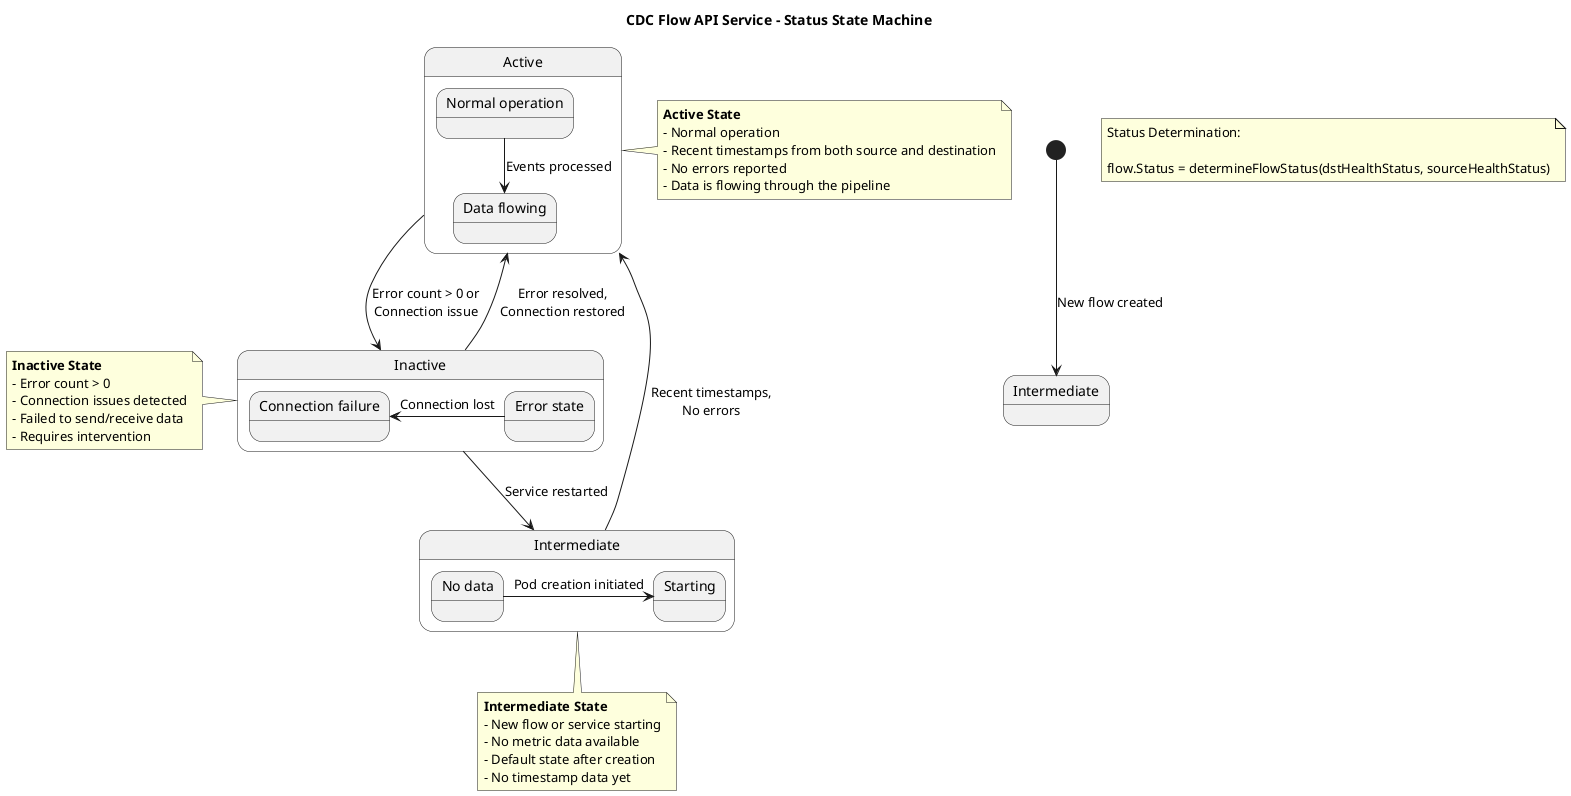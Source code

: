 @startuml CDC_Flow_API_Status_State_Machine

' Title
title CDC Flow API Service - Status State Machine

' Define states
[*] --> Intermediate : New flow created

state "Intermediate" as interm {
  state "No data" as no_data
  state "Starting" as starting
  
  no_data -right-> starting : Pod creation initiated
}

state "Active" as active {
  state "Normal operation" as normal
  state "Data flowing" as flowing
  
  normal -down-> flowing : Events processed
}

state "Inactive" as inactive {
  state "Error state" as error
  state "Connection failure" as conn_fail
  
  error -left-> conn_fail : Connection lost
}

' Define transitions
interm --> active : Recent timestamps,\nNo errors
active --> inactive : Error count > 0 or\nConnection issue
inactive --> active : Error resolved,\nConnection restored
inactive --> interm : Service restarted

' Define notes
note bottom of interm
  <b>Intermediate State</b>
  - New flow or service starting
  - No metric data available
  - Default state after creation
  - No timestamp data yet
end note

note right of active
  <b>Active State</b>
  - Normal operation
  - Recent timestamps from both source and destination
  - No errors reported
  - Data is flowing through the pipeline
end note

note left of inactive
  <b>Inactive State</b>
  - Error count > 0
  - Connection issues detected
  - Failed to send/receive data
  - Requires intervention
end note

' Status determination logic
note "Status Determination:\n\nflow.Status = determineFlowStatus(dstHealthStatus, sourceHealthStatus)" as logic

@enduml
